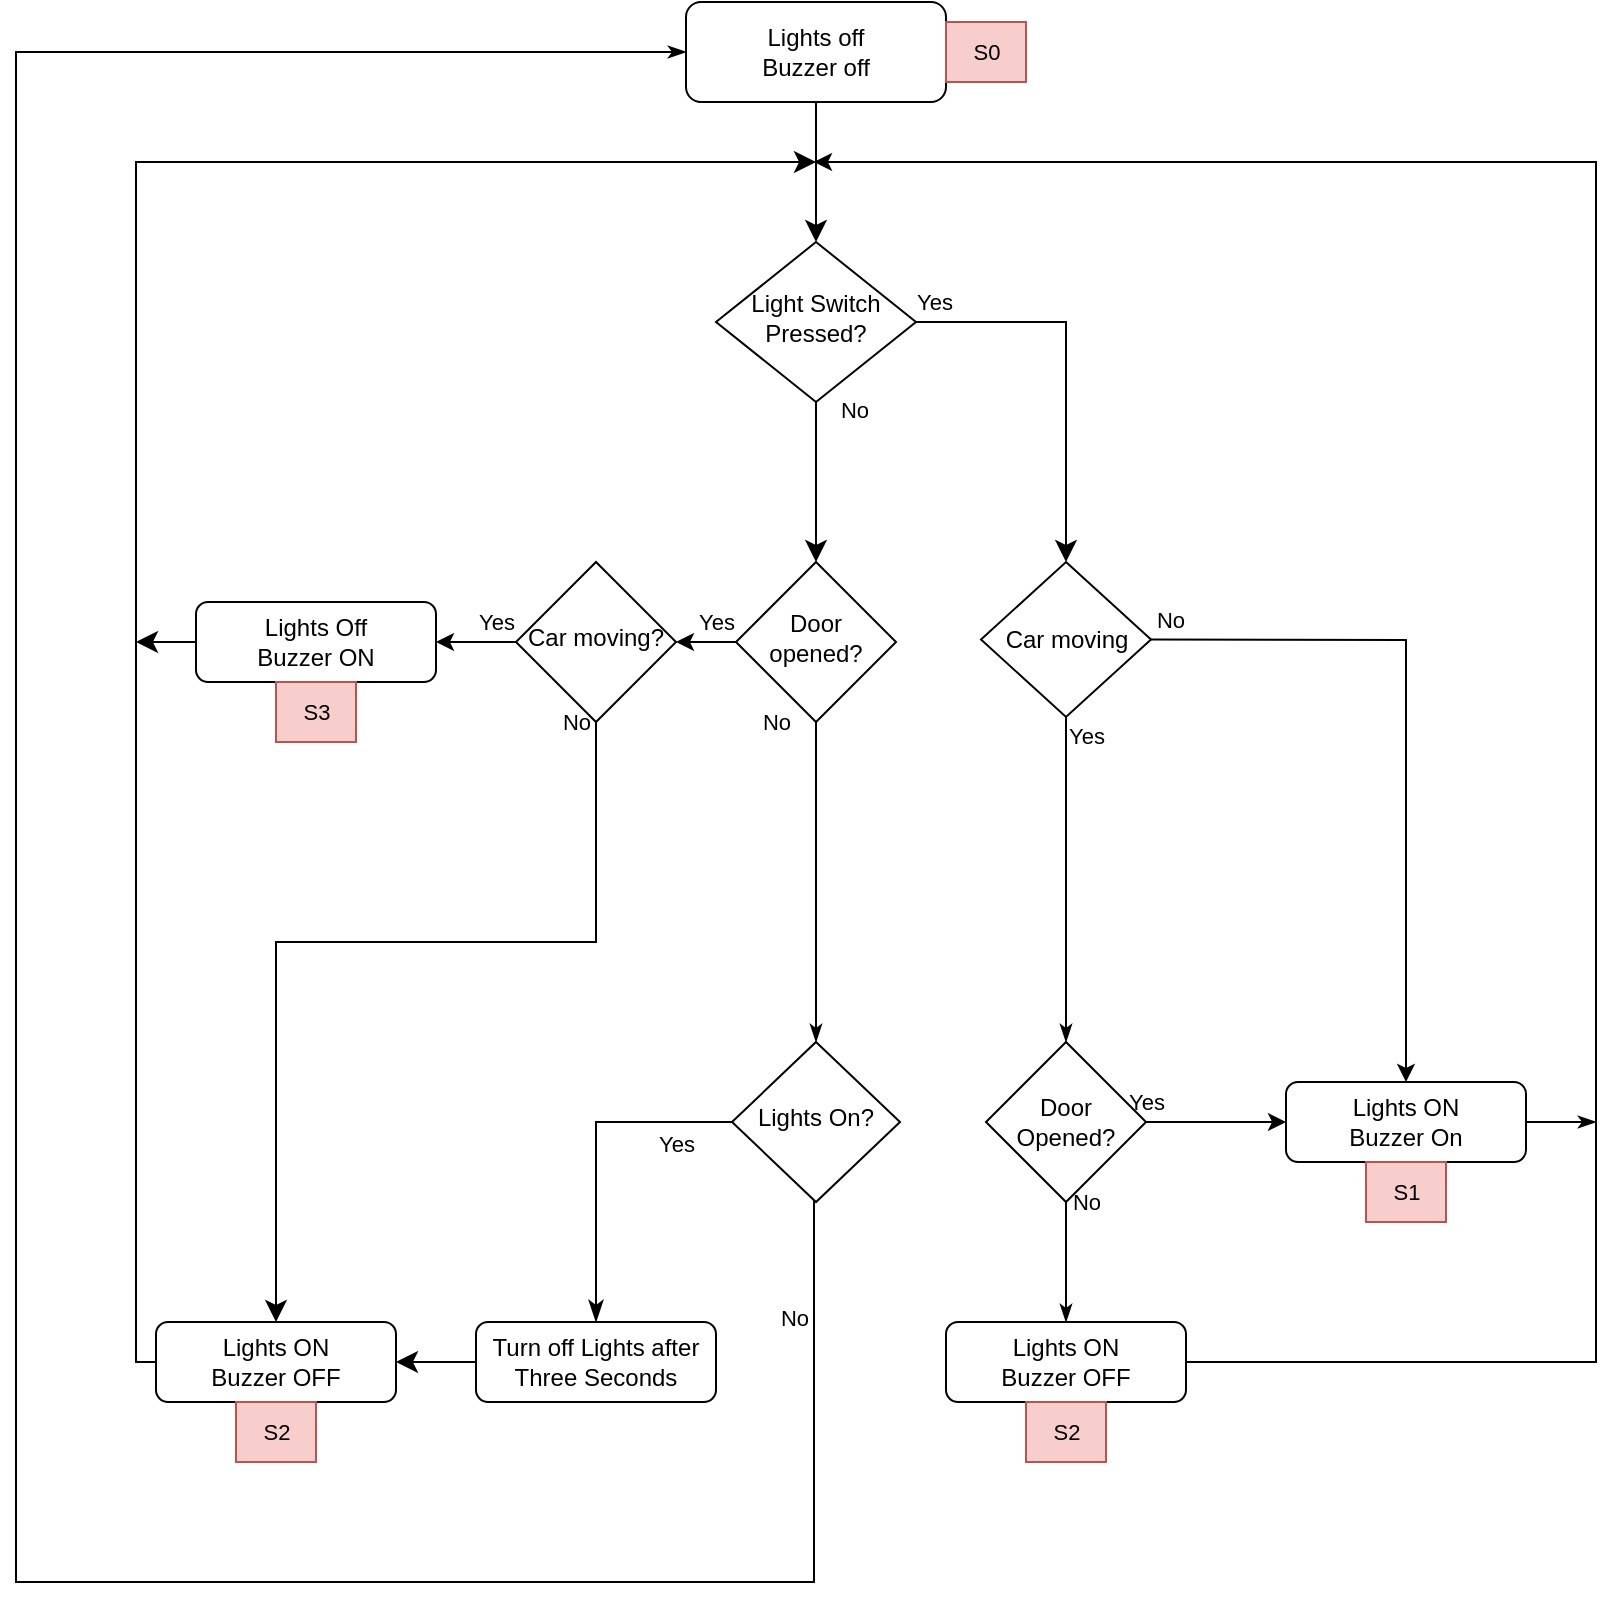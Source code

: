 <mxfile version="20.6.0" type="device" pages="2"><diagram id="C5RBs43oDa-KdzZeNtuy" name="Page-1"><mxGraphModel dx="912" dy="483" grid="1" gridSize="10" guides="1" tooltips="1" connect="1" arrows="1" fold="1" page="1" pageScale="1" pageWidth="827" pageHeight="1169" math="0" shadow="0"><root><mxCell id="WIyWlLk6GJQsqaUBKTNV-0"/><mxCell id="WIyWlLk6GJQsqaUBKTNV-1" parent="WIyWlLk6GJQsqaUBKTNV-0"/><mxCell id="WIyWlLk6GJQsqaUBKTNV-2" value="" style="rounded=0;html=1;jettySize=auto;orthogonalLoop=1;fontSize=11;endArrow=classic;endFill=1;endSize=8;strokeWidth=1;shadow=0;labelBackgroundColor=none;edgeStyle=orthogonalEdgeStyle;" parent="WIyWlLk6GJQsqaUBKTNV-1" source="WIyWlLk6GJQsqaUBKTNV-3" target="WIyWlLk6GJQsqaUBKTNV-6" edge="1"><mxGeometry relative="1" as="geometry"/></mxCell><mxCell id="WIyWlLk6GJQsqaUBKTNV-3" value="Lights off&lt;br&gt;Buzzer off" style="rounded=1;whiteSpace=wrap;html=1;fontSize=12;glass=0;strokeWidth=1;shadow=0;" parent="WIyWlLk6GJQsqaUBKTNV-1" vertex="1"><mxGeometry x="355" y="40" width="130" height="50" as="geometry"/></mxCell><mxCell id="WIyWlLk6GJQsqaUBKTNV-4" value="No" style="rounded=0;html=1;jettySize=auto;orthogonalLoop=1;fontSize=11;endArrow=classic;endFill=1;endSize=8;strokeWidth=1;shadow=0;labelBackgroundColor=none;edgeStyle=orthogonalEdgeStyle;" parent="WIyWlLk6GJQsqaUBKTNV-1" source="WIyWlLk6GJQsqaUBKTNV-6" target="WIyWlLk6GJQsqaUBKTNV-10" edge="1"><mxGeometry x="-0.895" y="19" relative="1" as="geometry"><mxPoint as="offset"/></mxGeometry></mxCell><mxCell id="WIyWlLk6GJQsqaUBKTNV-5" value="Yes" style="edgeStyle=orthogonalEdgeStyle;rounded=0;html=1;jettySize=auto;orthogonalLoop=1;fontSize=11;endArrow=classic;endFill=1;endSize=8;strokeWidth=1;shadow=0;labelBackgroundColor=none;" parent="WIyWlLk6GJQsqaUBKTNV-1" source="WIyWlLk6GJQsqaUBKTNV-6" target="JWzkUa2EUZYJTkxJ8KE5-1" edge="1"><mxGeometry x="-0.909" y="10" relative="1" as="geometry"><mxPoint as="offset"/><mxPoint x="530" y="200" as="targetPoint"/></mxGeometry></mxCell><mxCell id="WIyWlLk6GJQsqaUBKTNV-6" value="Light Switch Pressed?" style="rhombus;whiteSpace=wrap;html=1;shadow=0;fontFamily=Helvetica;fontSize=12;align=center;strokeWidth=1;spacing=6;spacingTop=-4;" parent="WIyWlLk6GJQsqaUBKTNV-1" vertex="1"><mxGeometry x="370" y="160" width="100" height="80" as="geometry"/></mxCell><mxCell id="JWzkUa2EUZYJTkxJ8KE5-17" value="Yes" style="edgeStyle=none;rounded=0;orthogonalLoop=1;jettySize=auto;html=1;" parent="WIyWlLk6GJQsqaUBKTNV-1" source="WIyWlLk6GJQsqaUBKTNV-10" target="JWzkUa2EUZYJTkxJ8KE5-16" edge="1"><mxGeometry x="-0.333" y="-10" relative="1" as="geometry"><mxPoint as="offset"/></mxGeometry></mxCell><mxCell id="JWzkUa2EUZYJTkxJ8KE5-27" value="No" style="edgeStyle=orthogonalEdgeStyle;rounded=0;orthogonalLoop=1;jettySize=auto;html=1;endArrow=classicThin;endFill=1;entryX=0.5;entryY=0;entryDx=0;entryDy=0;" parent="WIyWlLk6GJQsqaUBKTNV-1" source="WIyWlLk6GJQsqaUBKTNV-10" target="JWzkUa2EUZYJTkxJ8KE5-31" edge="1"><mxGeometry x="-1" y="-20" relative="1" as="geometry"><mxPoint x="420" y="580" as="targetPoint"/><mxPoint as="offset"/></mxGeometry></mxCell><mxCell id="WIyWlLk6GJQsqaUBKTNV-10" value="Door opened?" style="rhombus;whiteSpace=wrap;html=1;shadow=0;fontFamily=Helvetica;fontSize=12;align=center;strokeWidth=1;spacing=6;spacingTop=-4;" parent="WIyWlLk6GJQsqaUBKTNV-1" vertex="1"><mxGeometry x="380" y="320" width="80" height="80" as="geometry"/></mxCell><mxCell id="GidHpkZlAY0poByfGaWq-2" style="edgeStyle=orthogonalEdgeStyle;rounded=0;orthogonalLoop=1;jettySize=auto;html=1;strokeColor=#000000;strokeWidth=1;fontSize=11;fontColor=#000000;endArrow=classic;endFill=1;startSize=1;endSize=8;exitX=0;exitY=0.5;exitDx=0;exitDy=0;" edge="1" parent="WIyWlLk6GJQsqaUBKTNV-1" source="WIyWlLk6GJQsqaUBKTNV-11"><mxGeometry relative="1" as="geometry"><mxPoint x="420" y="120" as="targetPoint"/><Array as="points"><mxPoint x="80" y="720"/><mxPoint x="80" y="120"/></Array></mxGeometry></mxCell><mxCell id="WIyWlLk6GJQsqaUBKTNV-11" value="Lights ON&lt;br&gt;Buzzer OFF" style="rounded=1;whiteSpace=wrap;html=1;fontSize=12;glass=0;strokeWidth=1;shadow=0;" parent="WIyWlLk6GJQsqaUBKTNV-1" vertex="1"><mxGeometry x="90" y="700" width="120" height="40" as="geometry"/></mxCell><mxCell id="JWzkUa2EUZYJTkxJ8KE5-9" value="Yes" style="edgeStyle=none;rounded=0;orthogonalLoop=1;jettySize=auto;html=1;startArrow=none;entryX=0;entryY=0.5;entryDx=0;entryDy=0;" parent="WIyWlLk6GJQsqaUBKTNV-1" source="JWzkUa2EUZYJTkxJ8KE5-39" target="JWzkUa2EUZYJTkxJ8KE5-10" edge="1"><mxGeometry x="-1" y="10" relative="1" as="geometry"><mxPoint x="625" y="600.0" as="targetPoint"/><mxPoint as="offset"/></mxGeometry></mxCell><mxCell id="JWzkUa2EUZYJTkxJ8KE5-12" value="No" style="edgeStyle=none;rounded=0;orthogonalLoop=1;jettySize=auto;html=1;entryX=0.5;entryY=0;entryDx=0;entryDy=0;" parent="WIyWlLk6GJQsqaUBKTNV-1" source="JWzkUa2EUZYJTkxJ8KE5-1" target="JWzkUa2EUZYJTkxJ8KE5-10" edge="1"><mxGeometry x="-0.942" y="10" relative="1" as="geometry"><mxPoint x="501" y="350" as="targetPoint"/><Array as="points"><mxPoint x="715" y="359"/></Array><mxPoint as="offset"/></mxGeometry></mxCell><mxCell id="JWzkUa2EUZYJTkxJ8KE5-41" value="Yes" style="edgeStyle=orthogonalEdgeStyle;rounded=0;orthogonalLoop=1;jettySize=auto;html=1;entryX=0.5;entryY=0;entryDx=0;entryDy=0;endArrow=classicThin;endFill=1;" parent="WIyWlLk6GJQsqaUBKTNV-1" source="JWzkUa2EUZYJTkxJ8KE5-1" target="JWzkUa2EUZYJTkxJ8KE5-39" edge="1"><mxGeometry x="-0.882" y="10" relative="1" as="geometry"><mxPoint as="offset"/></mxGeometry></mxCell><mxCell id="JWzkUa2EUZYJTkxJ8KE5-1" value="Car moving" style="rhombus;whiteSpace=wrap;html=1;" parent="WIyWlLk6GJQsqaUBKTNV-1" vertex="1"><mxGeometry x="502.5" y="320" width="85" height="77.5" as="geometry"/></mxCell><mxCell id="JWzkUa2EUZYJTkxJ8KE5-8" value="Lights ON&lt;br&gt;Buzzer OFF" style="rounded=1;whiteSpace=wrap;html=1;fontSize=12;glass=0;strokeWidth=1;shadow=0;" parent="WIyWlLk6GJQsqaUBKTNV-1" vertex="1"><mxGeometry x="485" y="700" width="120" height="40" as="geometry"/></mxCell><mxCell id="JWzkUa2EUZYJTkxJ8KE5-15" style="edgeStyle=none;rounded=0;orthogonalLoop=1;jettySize=auto;html=1;exitX=1;exitY=0.5;exitDx=0;exitDy=0;" parent="WIyWlLk6GJQsqaUBKTNV-1" source="JWzkUa2EUZYJTkxJ8KE5-8" edge="1"><mxGeometry relative="1" as="geometry"><mxPoint x="419" y="120" as="targetPoint"/><Array as="points"><mxPoint x="810" y="720"/><mxPoint x="810" y="610"/><mxPoint x="810" y="120"/></Array></mxGeometry></mxCell><mxCell id="JWzkUa2EUZYJTkxJ8KE5-29" style="edgeStyle=orthogonalEdgeStyle;rounded=0;orthogonalLoop=1;jettySize=auto;html=1;endArrow=classicThin;endFill=1;" parent="WIyWlLk6GJQsqaUBKTNV-1" source="JWzkUa2EUZYJTkxJ8KE5-10" edge="1"><mxGeometry relative="1" as="geometry"><mxPoint x="810" y="600" as="targetPoint"/></mxGeometry></mxCell><mxCell id="JWzkUa2EUZYJTkxJ8KE5-10" value="Lights ON&lt;br&gt;Buzzer On" style="rounded=1;whiteSpace=wrap;html=1;fontSize=12;glass=0;strokeWidth=1;shadow=0;" parent="WIyWlLk6GJQsqaUBKTNV-1" vertex="1"><mxGeometry x="655" y="580" width="120" height="40" as="geometry"/></mxCell><mxCell id="JWzkUa2EUZYJTkxJ8KE5-21" value="No" style="edgeStyle=none;rounded=0;orthogonalLoop=1;jettySize=auto;html=1;endSize=8;" parent="WIyWlLk6GJQsqaUBKTNV-1" source="JWzkUa2EUZYJTkxJ8KE5-16" target="WIyWlLk6GJQsqaUBKTNV-11" edge="1"><mxGeometry x="-1" y="-10" relative="1" as="geometry"><mxPoint x="525.0" y="730.04" as="targetPoint"/><mxPoint as="offset"/><Array as="points"><mxPoint x="310" y="510"/><mxPoint x="150" y="510"/></Array></mxGeometry></mxCell><mxCell id="JWzkUa2EUZYJTkxJ8KE5-24" value="Yes" style="edgeStyle=none;rounded=0;orthogonalLoop=1;jettySize=auto;html=1;entryX=1;entryY=0.5;entryDx=0;entryDy=0;" parent="WIyWlLk6GJQsqaUBKTNV-1" source="JWzkUa2EUZYJTkxJ8KE5-16" target="JWzkUa2EUZYJTkxJ8KE5-23" edge="1"><mxGeometry x="-0.5" y="-10" relative="1" as="geometry"><mxPoint as="offset"/></mxGeometry></mxCell><mxCell id="JWzkUa2EUZYJTkxJ8KE5-16" value="Car moving?" style="rhombus;whiteSpace=wrap;html=1;shadow=0;fontFamily=Helvetica;fontSize=12;align=center;strokeWidth=1;spacing=6;spacingTop=-4;" parent="WIyWlLk6GJQsqaUBKTNV-1" vertex="1"><mxGeometry x="270" y="320.0" width="80" height="80" as="geometry"/></mxCell><mxCell id="GidHpkZlAY0poByfGaWq-3" style="edgeStyle=orthogonalEdgeStyle;rounded=0;orthogonalLoop=1;jettySize=auto;html=1;strokeColor=#000000;strokeWidth=1;fontSize=11;fontColor=#000000;endArrow=classic;endFill=1;startSize=1;endSize=8;" edge="1" parent="WIyWlLk6GJQsqaUBKTNV-1" source="JWzkUa2EUZYJTkxJ8KE5-23"><mxGeometry relative="1" as="geometry"><mxPoint x="80" y="360" as="targetPoint"/></mxGeometry></mxCell><mxCell id="JWzkUa2EUZYJTkxJ8KE5-23" value="Lights Off&lt;br&gt;Buzzer ON" style="rounded=1;whiteSpace=wrap;html=1;fontSize=12;glass=0;strokeWidth=1;shadow=0;" parent="WIyWlLk6GJQsqaUBKTNV-1" vertex="1"><mxGeometry x="110" y="340.0" width="120" height="40" as="geometry"/></mxCell><mxCell id="JWzkUa2EUZYJTkxJ8KE5-32" value="Yes" style="edgeStyle=orthogonalEdgeStyle;rounded=0;orthogonalLoop=1;jettySize=auto;html=1;endArrow=classicThin;endFill=1;entryX=0.5;entryY=0;entryDx=0;entryDy=0;endSize=8;" parent="WIyWlLk6GJQsqaUBKTNV-1" source="JWzkUa2EUZYJTkxJ8KE5-31" target="JWzkUa2EUZYJTkxJ8KE5-33" edge="1"><mxGeometry x="-0.667" y="11" relative="1" as="geometry"><mxPoint x="230" y="360" as="targetPoint"/><mxPoint as="offset"/><Array as="points"><mxPoint x="310" y="600"/></Array></mxGeometry></mxCell><mxCell id="JWzkUa2EUZYJTkxJ8KE5-38" value="No" style="edgeStyle=orthogonalEdgeStyle;rounded=0;orthogonalLoop=1;jettySize=auto;html=1;endArrow=classicThin;endFill=1;entryX=0;entryY=0.5;entryDx=0;entryDy=0;" parent="WIyWlLk6GJQsqaUBKTNV-1" source="JWzkUa2EUZYJTkxJ8KE5-31" edge="1" target="WIyWlLk6GJQsqaUBKTNV-3"><mxGeometry x="-0.93" y="-10" relative="1" as="geometry"><mxPoint x="100" y="120" as="targetPoint"/><mxPoint as="offset"/><Array as="points"><mxPoint x="419" y="830"/><mxPoint x="20" y="830"/><mxPoint x="20" y="65"/></Array></mxGeometry></mxCell><mxCell id="JWzkUa2EUZYJTkxJ8KE5-31" value="Lights On?" style="rhombus;whiteSpace=wrap;html=1;shadow=0;fontFamily=Helvetica;fontSize=12;align=center;strokeWidth=1;spacing=6;spacingTop=-4;" parent="WIyWlLk6GJQsqaUBKTNV-1" vertex="1"><mxGeometry x="378" y="560" width="84" height="80" as="geometry"/></mxCell><mxCell id="-fqZeWP7tMVJ708Dg1iZ-0" style="edgeStyle=orthogonalEdgeStyle;rounded=0;orthogonalLoop=1;jettySize=auto;html=1;entryX=1;entryY=0.5;entryDx=0;entryDy=0;strokeColor=#000000;strokeWidth=1;fontSize=11;fontColor=#000000;endArrow=classic;endFill=1;startSize=1;endSize=8;exitX=0;exitY=0.5;exitDx=0;exitDy=0;" edge="1" parent="WIyWlLk6GJQsqaUBKTNV-1" source="JWzkUa2EUZYJTkxJ8KE5-33" target="WIyWlLk6GJQsqaUBKTNV-11"><mxGeometry relative="1" as="geometry"><Array as="points"><mxPoint x="240" y="720"/><mxPoint x="240" y="720"/></Array></mxGeometry></mxCell><mxCell id="JWzkUa2EUZYJTkxJ8KE5-33" value="Turn off Lights after Three Seconds" style="rounded=1;whiteSpace=wrap;html=1;fontSize=12;glass=0;strokeWidth=1;shadow=0;" parent="WIyWlLk6GJQsqaUBKTNV-1" vertex="1"><mxGeometry x="250" y="700" width="120" height="40" as="geometry"/></mxCell><mxCell id="JWzkUa2EUZYJTkxJ8KE5-42" value="No" style="edgeStyle=orthogonalEdgeStyle;rounded=0;orthogonalLoop=1;jettySize=auto;html=1;endArrow=classicThin;endFill=1;exitX=0.5;exitY=1;exitDx=0;exitDy=0;" parent="WIyWlLk6GJQsqaUBKTNV-1" source="JWzkUa2EUZYJTkxJ8KE5-39" target="JWzkUa2EUZYJTkxJ8KE5-8" edge="1"><mxGeometry x="-1" y="10" relative="1" as="geometry"><Array as="points"/><mxPoint as="offset"/></mxGeometry></mxCell><mxCell id="JWzkUa2EUZYJTkxJ8KE5-39" value="Door Opened?" style="rhombus;whiteSpace=wrap;html=1;" parent="WIyWlLk6GJQsqaUBKTNV-1" vertex="1"><mxGeometry x="505" y="560" width="80" height="80" as="geometry"/></mxCell><mxCell id="GidHpkZlAY0poByfGaWq-4" value="S0" style="text;html=1;align=center;verticalAlign=middle;resizable=0;points=[];autosize=1;strokeColor=#b85450;fillColor=#f8cecc;fontSize=11;" vertex="1" parent="WIyWlLk6GJQsqaUBKTNV-1"><mxGeometry x="485" y="50" width="40" height="30" as="geometry"/></mxCell><mxCell id="GidHpkZlAY0poByfGaWq-5" value="S1" style="text;html=1;align=center;verticalAlign=middle;resizable=0;points=[];autosize=1;strokeColor=#b85450;fillColor=#f8cecc;fontSize=11;" vertex="1" parent="WIyWlLk6GJQsqaUBKTNV-1"><mxGeometry x="695" y="620" width="40" height="30" as="geometry"/></mxCell><mxCell id="GidHpkZlAY0poByfGaWq-6" value="S2" style="text;html=1;align=center;verticalAlign=middle;resizable=0;points=[];autosize=1;strokeColor=#b85450;fillColor=#f8cecc;fontSize=11;" vertex="1" parent="WIyWlLk6GJQsqaUBKTNV-1"><mxGeometry x="525" y="740" width="40" height="30" as="geometry"/></mxCell><mxCell id="GidHpkZlAY0poByfGaWq-7" value="S3" style="text;html=1;align=center;verticalAlign=middle;resizable=0;points=[];autosize=1;strokeColor=#b85450;fillColor=#f8cecc;fontSize=11;" vertex="1" parent="WIyWlLk6GJQsqaUBKTNV-1"><mxGeometry x="150" y="380" width="40" height="30" as="geometry"/></mxCell><mxCell id="GidHpkZlAY0poByfGaWq-8" value="S2" style="text;html=1;align=center;verticalAlign=middle;resizable=0;points=[];autosize=1;strokeColor=#b85450;fillColor=#f8cecc;fontSize=11;" vertex="1" parent="WIyWlLk6GJQsqaUBKTNV-1"><mxGeometry x="130" y="740" width="40" height="30" as="geometry"/></mxCell></root></mxGraphModel></diagram><diagram id="fDYvikk7nKEDyxawHEB0" name="Page-2"><mxGraphModel dx="1323" dy="701" grid="1" gridSize="10" guides="1" tooltips="1" connect="1" arrows="1" fold="1" page="1" pageScale="1" pageWidth="827" pageHeight="1169" math="0" shadow="0"><root><mxCell id="0"/><mxCell id="1" parent="0"/></root></mxGraphModel></diagram></mxfile>